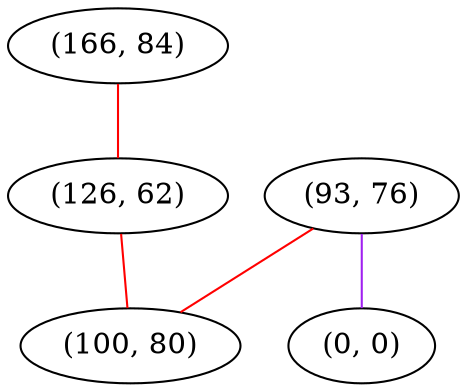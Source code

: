 graph "" {
"(166, 84)";
"(93, 76)";
"(126, 62)";
"(0, 0)";
"(100, 80)";
"(166, 84)" -- "(126, 62)"  [color=red, key=0, weight=1];
"(93, 76)" -- "(0, 0)"  [color=purple, key=0, weight=4];
"(93, 76)" -- "(100, 80)"  [color=red, key=0, weight=1];
"(126, 62)" -- "(100, 80)"  [color=red, key=0, weight=1];
}
